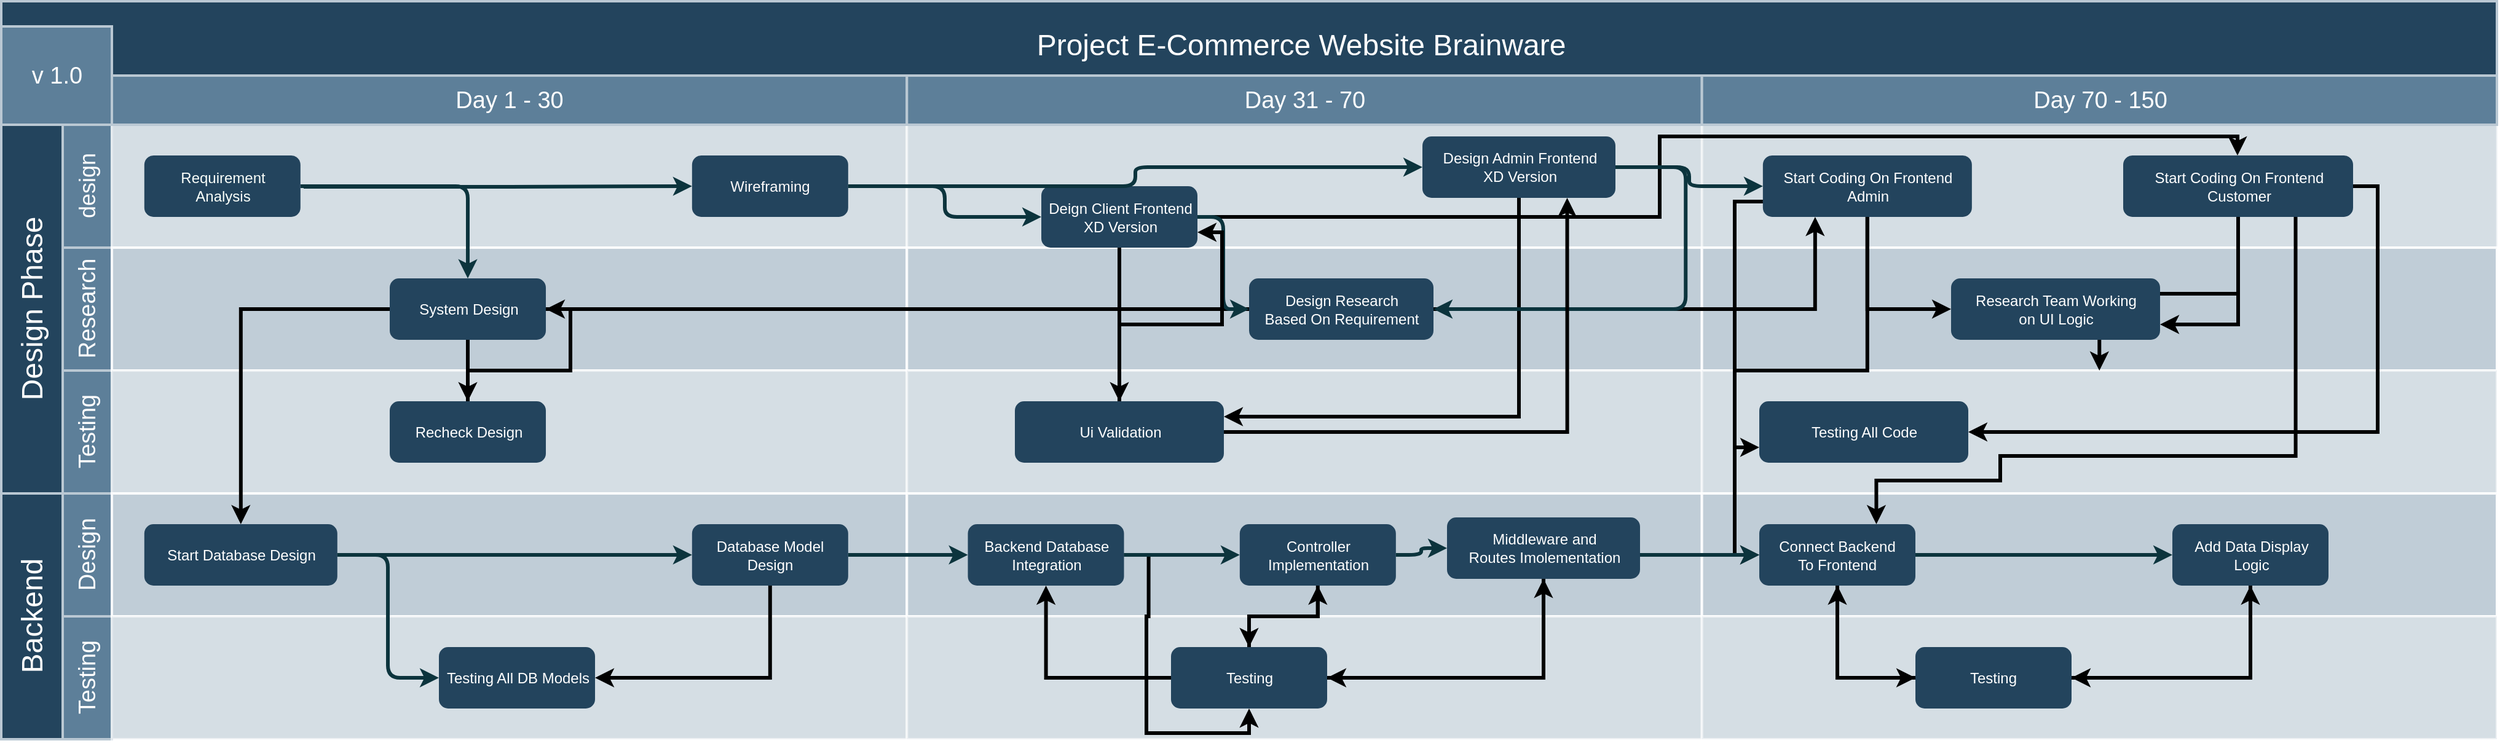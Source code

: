 <mxfile version="14.9.2" type="github"><diagram id="6a731a19-8d31-9384-78a2-239565b7b9f0" name="Page-1"><mxGraphModel dx="1351" dy="-31" grid="1" gridSize="10" guides="1" tooltips="1" connect="1" arrows="1" fold="1" page="1" pageScale="1" pageWidth="1169" pageHeight="827" background="none" math="0" shadow="0"><root><mxCell id="0"/><mxCell id="1" parent="0"/><mxCell id="56" value="Project E-Commerce Website Brainware" style="strokeColor=#BAC8D3;fillColor=#23445D;fontSize=24;strokeWidth=2;fontFamily=Helvetica;html=1;fontColor=#FFFFFF;fontStyle=0;spacingBottom=8;spacingRight=0;spacingLeft=83;" parent="1" vertex="1"><mxGeometry x="180" y="940" width="2030" height="80" as="geometry"/></mxCell><mxCell id="57" value="Design Phase" style="strokeColor=#BAC8D3;fillColor=#23445D;fontSize=24;strokeWidth=2;horizontal=0;fontFamily=Helvetica;html=1;fontColor=#FFFFFF;fontStyle=0" parent="1" vertex="1"><mxGeometry x="180" y="1040.5" width="50" height="300" as="geometry"/></mxCell><mxCell id="58" value="design" style="strokeColor=#BAC8D3;fillColor=#5d7f99;fontSize=18;strokeWidth=2;horizontal=0;fontFamily=Helvetica;html=1;labelBackgroundColor=none;fontColor=#FFFFFF;" parent="1" vertex="1"><mxGeometry x="230" y="1040.5" width="40" height="100" as="geometry"/></mxCell><mxCell id="59" value="v 1.0" style="strokeColor=#BAC8D3;fillColor=#5d7f99;fontSize=19;strokeWidth=2;fontFamily=Helvetica;html=1;labelBackgroundColor=none;fontColor=#FFFFFF;" parent="1" vertex="1"><mxGeometry x="180" y="960.5" width="90" height="80" as="geometry"/></mxCell><mxCell id="60" value="Research" style="strokeColor=#BAC8D3;fillColor=#5d7f99;fontSize=19;strokeWidth=2;horizontal=0;fontFamily=Helvetica;html=1;labelBackgroundColor=none;fontColor=#FFFFFF;" parent="1" vertex="1"><mxGeometry x="230" y="1140.5" width="40" height="100" as="geometry"/></mxCell><mxCell id="61" value="Testing" style="strokeColor=#BAC8D3;fillColor=#5d7f99;fontSize=19;strokeWidth=2;horizontal=0;fontFamily=Helvetica;html=1;labelBackgroundColor=none;fontColor=#FFFFFF;" parent="1" vertex="1"><mxGeometry x="230" y="1240.5" width="40" height="100" as="geometry"/></mxCell><mxCell id="62" value="Testing" style="strokeColor=#BAC8D3;fillColor=#5d7f99;fontSize=19;strokeWidth=2;horizontal=0;fontFamily=Helvetica;html=1;labelBackgroundColor=none;fontColor=#FFFFFF;" parent="1" vertex="1"><mxGeometry x="230" y="1440.5" width="40" height="100" as="geometry"/></mxCell><mxCell id="63" value="Design" style="strokeColor=#BAC8D3;fillColor=#5d7f99;fontSize=19;strokeWidth=2;horizontal=0;fontFamily=Helvetica;html=1;labelBackgroundColor=none;fontColor=#FFFFFF;" parent="1" vertex="1"><mxGeometry x="230" y="1340.5" width="40" height="100" as="geometry"/></mxCell><mxCell id="64" value="Backend" style="strokeColor=#BAC8D3;fillColor=#23445D;fontSize=24;strokeWidth=2;horizontal=0;fontFamily=Helvetica;html=1;fontColor=#FFFFFF;fontStyle=0" parent="1" vertex="1"><mxGeometry x="180" y="1340.5" width="50" height="200" as="geometry"/></mxCell><mxCell id="68" value="" style="strokeColor=#FFFFFF;fillColor=#BAC8D3;fontSize=18;strokeWidth=2;fontFamily=Helvetica;html=1;opacity=60;" parent="1" vertex="1"><mxGeometry x="270" y="1040.5" width="646.667" height="100" as="geometry"/></mxCell><mxCell id="69" value="" style="strokeColor=#FFFFFF;fillColor=#BAC8D3;fontSize=18;strokeWidth=2;fontFamily=Helvetica;html=1;opacity=90;" parent="1" vertex="1"><mxGeometry x="270" y="1140.5" width="646.667" height="100" as="geometry"/></mxCell><mxCell id="70" value="" style="strokeColor=#FFFFFF;fillColor=#BAC8D3;fontSize=18;strokeWidth=2;fontFamily=Helvetica;html=1;opacity=60;" parent="1" vertex="1"><mxGeometry x="270" y="1240.5" width="646.667" height="100" as="geometry"/></mxCell><mxCell id="71" value="" style="strokeColor=#FFFFFF;fillColor=#BAC8D3;fontSize=18;strokeWidth=2;fontFamily=Helvetica;html=1;opacity=90;" parent="1" vertex="1"><mxGeometry x="270" y="1340.5" width="646.667" height="100" as="geometry"/></mxCell><mxCell id="72" value="" style="strokeColor=#FFFFFF;fillColor=#BAC8D3;fontSize=18;strokeWidth=2;fontFamily=Helvetica;html=1;opacity=60;" parent="1" vertex="1"><mxGeometry x="270" y="1440.5" width="646.667" height="100" as="geometry"/></mxCell><mxCell id="75" value="" style="strokeColor=#FFFFFF;fillColor=#BAC8D3;fontSize=18;strokeWidth=2;fontFamily=Helvetica;html=1;opacity=60;" parent="1" vertex="1"><mxGeometry x="916.667" y="1040.5" width="647" height="100" as="geometry"/></mxCell><mxCell id="76" value="" style="strokeColor=#FFFFFF;fillColor=#BAC8D3;fontSize=18;strokeWidth=2;fontFamily=Helvetica;html=1;opacity=90;" parent="1" vertex="1"><mxGeometry x="916.667" y="1140.5" width="646.667" height="100" as="geometry"/></mxCell><mxCell id="77" value="" style="strokeColor=#FFFFFF;fillColor=#BAC8D3;fontSize=18;strokeWidth=2;fontFamily=Helvetica;html=1;opacity=60;" parent="1" vertex="1"><mxGeometry x="916.667" y="1240.5" width="646.667" height="100" as="geometry"/></mxCell><mxCell id="78" value="" style="strokeColor=#FFFFFF;fillColor=#BAC8D3;fontSize=18;strokeWidth=2;fontFamily=Helvetica;html=1;opacity=90;" parent="1" vertex="1"><mxGeometry x="916.667" y="1340.5" width="646.667" height="100" as="geometry"/></mxCell><mxCell id="79" value="" style="strokeColor=#FFFFFF;fillColor=#BAC8D3;fontSize=18;strokeWidth=2;fontFamily=Helvetica;html=1;opacity=60;" parent="1" vertex="1"><mxGeometry x="916.667" y="1440.5" width="646.667" height="100" as="geometry"/></mxCell><mxCell id="82" value="" style="strokeColor=#FFFFFF;fillColor=#BAC8D3;fontSize=18;strokeWidth=2;fontFamily=Helvetica;html=1;opacity=60;" parent="1" vertex="1"><mxGeometry x="1563.333" y="1040.5" width="647" height="100" as="geometry"/></mxCell><mxCell id="83" value="" style="strokeColor=#FFFFFF;fillColor=#BAC8D3;fontSize=18;strokeWidth=2;fontFamily=Helvetica;html=1;opacity=90;" parent="1" vertex="1"><mxGeometry x="1563.333" y="1140.5" width="646.667" height="100" as="geometry"/></mxCell><mxCell id="84" value="" style="strokeColor=#FFFFFF;fillColor=#BAC8D3;fontSize=18;strokeWidth=2;fontFamily=Helvetica;html=1;opacity=60;" parent="1" vertex="1"><mxGeometry x="1563.333" y="1240.5" width="646.667" height="100" as="geometry"/></mxCell><mxCell id="85" value="" style="strokeColor=#FFFFFF;fillColor=#BAC8D3;fontSize=18;strokeWidth=2;fontFamily=Helvetica;html=1;opacity=90;" parent="1" vertex="1"><mxGeometry x="1563.333" y="1340.5" width="646.667" height="100" as="geometry"/></mxCell><mxCell id="86" value="" style="strokeColor=#FFFFFF;fillColor=#BAC8D3;fontSize=18;strokeWidth=2;fontFamily=Helvetica;html=1;opacity=60;" parent="1" vertex="1"><mxGeometry x="1563.333" y="1440.5" width="646.667" height="100" as="geometry"/></mxCell><mxCell id="89" style="edgeStyle=orthogonalEdgeStyle;rounded=1;jumpStyle=none;html=1;exitX=1;exitY=0.5;entryX=0.5;entryY=0;labelBackgroundColor=#ffffff;startArrow=none;startFill=0;endArrow=classic;jettySize=auto;orthogonalLoop=1;strokeColor=#0C343D;strokeWidth=3;fontFamily=Helvetica;fontSize=11;fontColor=#000000;entryDx=0;entryDy=0;" parent="1" source="90" target="92" edge="1"><mxGeometry relative="1" as="geometry"><Array as="points"><mxPoint x="560" y="1091"/></Array></mxGeometry></mxCell><mxCell id="90" value="Requirement &lt;br&gt;Analysis" style="rounded=1;fillColor=#23445D;strokeColor=none;strokeWidth=2;fontFamily=Helvetica;html=1;gradientColor=none;fontColor=#FAFFFA;" parent="1" vertex="1"><mxGeometry x="296.395" y="1065.5" width="127" height="50" as="geometry"/></mxCell><mxCell id="91" value="Wireframing" style="rounded=1;fillColor=#23445D;strokeColor=none;strokeWidth=2;fontFamily=Helvetica;html=1;gradientColor=none;fontColor=#FFFCFC;" parent="1" vertex="1"><mxGeometry x="741.905" y="1065.5" width="127" height="50" as="geometry"/></mxCell><mxCell id="XCGBpQtzSOpOnj4tnFVO-164" style="edgeStyle=orthogonalEdgeStyle;rounded=0;orthogonalLoop=1;jettySize=auto;html=1;entryX=0.5;entryY=0;entryDx=0;entryDy=0;fontSize=10;fontColor=#fff;strokeWidth=3;" parent="1" source="92" target="XCGBpQtzSOpOnj4tnFVO-163" edge="1"><mxGeometry relative="1" as="geometry"/></mxCell><mxCell id="XCGBpQtzSOpOnj4tnFVO-166" style="edgeStyle=orthogonalEdgeStyle;rounded=0;orthogonalLoop=1;jettySize=auto;html=1;entryX=0.25;entryY=1;entryDx=0;entryDy=0;fontSize=10;fontColor=#fff;strokeWidth=3;" parent="1" source="92" target="111" edge="1"><mxGeometry relative="1" as="geometry"/></mxCell><mxCell id="XCGBpQtzSOpOnj4tnFVO-167" style="edgeStyle=orthogonalEdgeStyle;rounded=0;orthogonalLoop=1;jettySize=auto;html=1;fontSize=10;fontColor=#fff;strokeWidth=3;" parent="1" source="92" target="96" edge="1"><mxGeometry relative="1" as="geometry"/></mxCell><mxCell id="92" value="System Design" style="rounded=1;fillColor=#23445D;strokeColor=none;strokeWidth=2;fontFamily=Helvetica;html=1;gradientColor=none;fontColor=#fff;" parent="1" vertex="1"><mxGeometry x="496.004" y="1165.5" width="127" height="50" as="geometry"/></mxCell><mxCell id="XCGBpQtzSOpOnj4tnFVO-161" style="edgeStyle=orthogonalEdgeStyle;rounded=0;orthogonalLoop=1;jettySize=auto;html=1;entryX=1;entryY=0.5;entryDx=0;entryDy=0;fontSize=10;fontColor=#fff;strokeWidth=3;exitX=0.5;exitY=1;exitDx=0;exitDy=0;" parent="1" source="93" target="94" edge="1"><mxGeometry relative="1" as="geometry"/></mxCell><mxCell id="93" value="Database Model&lt;br&gt;Design" style="rounded=1;fillColor=#23445D;strokeColor=none;strokeWidth=2;fontFamily=Helvetica;html=1;gradientColor=none;fontColor=#fff;" parent="1" vertex="1"><mxGeometry x="741.905" y="1365.5" width="127" height="50" as="geometry"/></mxCell><mxCell id="94" value="Testing All DB Models" style="rounded=1;fillColor=#23445D;strokeColor=none;strokeWidth=2;fontFamily=Helvetica;html=1;gradientColor=none;fontColor=#fff;" parent="1" vertex="1"><mxGeometry x="536.005" y="1465.5" width="127" height="50" as="geometry"/></mxCell><mxCell id="96" value="Start Database Design" style="rounded=1;fillColor=#23445D;strokeColor=none;strokeWidth=2;fontFamily=Helvetica;html=1;gradientColor=none;fontColor=#fff;" parent="1" vertex="1"><mxGeometry x="296.39" y="1365.5" width="157" height="50" as="geometry"/></mxCell><mxCell id="XCGBpQtzSOpOnj4tnFVO-144" style="edgeStyle=orthogonalEdgeStyle;rounded=0;orthogonalLoop=1;jettySize=auto;html=1;fontSize=18;fontColor=#fff;strokeWidth=3;" parent="1" source="97" target="XCGBpQtzSOpOnj4tnFVO-143" edge="1"><mxGeometry relative="1" as="geometry"><Array as="points"><mxPoint x="1529" y="1116"/><mxPoint x="1529" y="1050"/><mxPoint x="1999" y="1050"/></Array></mxGeometry></mxCell><mxCell id="XCGBpQtzSOpOnj4tnFVO-154" style="edgeStyle=orthogonalEdgeStyle;rounded=0;orthogonalLoop=1;jettySize=auto;html=1;fontSize=18;fontColor=#fff;strokeWidth=3;" parent="1" source="97" target="XCGBpQtzSOpOnj4tnFVO-153" edge="1"><mxGeometry relative="1" as="geometry"/></mxCell><mxCell id="97" value="Deign Client Frontend&lt;br&gt;XD Version" style="rounded=1;fillColor=#23445D;strokeColor=none;strokeWidth=2;fontFamily=Helvetica;html=1;gradientColor=none;fontColor=#fff;" parent="1" vertex="1"><mxGeometry x="1026.005" y="1090.5" width="127" height="50" as="geometry"/></mxCell><mxCell id="XCGBpQtzSOpOnj4tnFVO-156" style="edgeStyle=orthogonalEdgeStyle;rounded=0;orthogonalLoop=1;jettySize=auto;html=1;entryX=1;entryY=0.25;entryDx=0;entryDy=0;fontSize=18;fontColor=#fff;strokeWidth=3;exitX=0.5;exitY=1;exitDx=0;exitDy=0;" parent="1" source="98" target="XCGBpQtzSOpOnj4tnFVO-153" edge="1"><mxGeometry relative="1" as="geometry"/></mxCell><mxCell id="98" value="Design Admin Frontend&lt;br&gt;XD Version" style="rounded=1;fillColor=#23445D;strokeColor=none;strokeWidth=2;fontFamily=Helvetica;html=1;gradientColor=none;fontColor=#fff;" parent="1" vertex="1"><mxGeometry x="1336" y="1050" width="157" height="50" as="geometry"/></mxCell><mxCell id="XCGBpQtzSOpOnj4tnFVO-171" style="edgeStyle=orthogonalEdgeStyle;rounded=0;orthogonalLoop=1;jettySize=auto;html=1;fontSize=10;fontColor=#fff;strokeWidth=3;" parent="1" source="100" target="102" edge="1"><mxGeometry relative="1" as="geometry"/></mxCell><mxCell id="100" value="Controller&lt;br&gt;Implementation" style="rounded=1;fillColor=#23445D;strokeColor=none;strokeWidth=2;fontFamily=Helvetica;html=1;gradientColor=none;fontColor=#fff;" parent="1" vertex="1"><mxGeometry x="1187.415" y="1365.5" width="127" height="50" as="geometry"/></mxCell><mxCell id="XCGBpQtzSOpOnj4tnFVO-168" style="edgeStyle=orthogonalEdgeStyle;rounded=0;orthogonalLoop=1;jettySize=auto;html=1;fontSize=10;fontColor=#fff;strokeWidth=3;" parent="1" source="102" target="104" edge="1"><mxGeometry relative="1" as="geometry"/></mxCell><mxCell id="XCGBpQtzSOpOnj4tnFVO-170" style="edgeStyle=orthogonalEdgeStyle;rounded=0;orthogonalLoop=1;jettySize=auto;html=1;fontSize=10;fontColor=#fff;strokeWidth=3;" parent="1" source="102" target="105" edge="1"><mxGeometry relative="1" as="geometry"/></mxCell><mxCell id="XCGBpQtzSOpOnj4tnFVO-172" style="edgeStyle=orthogonalEdgeStyle;rounded=0;orthogonalLoop=1;jettySize=auto;html=1;fontSize=10;fontColor=#fff;strokeWidth=3;" parent="1" source="102" target="100" edge="1"><mxGeometry relative="1" as="geometry"/></mxCell><mxCell id="102" value="Testing" style="rounded=1;fillColor=#23445D;strokeColor=none;strokeWidth=2;fontFamily=Helvetica;html=1;gradientColor=none;fontColor=#fff;" parent="1" vertex="1"><mxGeometry x="1131.499" y="1465.5" width="127" height="50" as="geometry"/></mxCell><mxCell id="XCGBpQtzSOpOnj4tnFVO-169" style="edgeStyle=orthogonalEdgeStyle;rounded=0;orthogonalLoop=1;jettySize=auto;html=1;entryX=0.5;entryY=1;entryDx=0;entryDy=0;fontSize=10;fontColor=#fff;strokeWidth=3;" parent="1" source="104" target="102" edge="1"><mxGeometry relative="1" as="geometry"/></mxCell><mxCell id="104" value="Backend Database&lt;br&gt;Integration" style="rounded=1;fillColor=#23445D;strokeColor=none;strokeWidth=2;fontFamily=Helvetica;html=1;gradientColor=none;fontColor=#fff;" parent="1" vertex="1"><mxGeometry x="966.259" y="1365.5" width="127" height="50" as="geometry"/></mxCell><mxCell id="XCGBpQtzSOpOnj4tnFVO-173" style="edgeStyle=orthogonalEdgeStyle;rounded=0;orthogonalLoop=1;jettySize=auto;html=1;entryX=1;entryY=0.5;entryDx=0;entryDy=0;fontSize=10;fontColor=#fff;strokeWidth=3;exitX=0.5;exitY=1;exitDx=0;exitDy=0;" parent="1" source="105" target="102" edge="1"><mxGeometry relative="1" as="geometry"><Array as="points"><mxPoint x="1435" y="1491"/></Array></mxGeometry></mxCell><mxCell id="105" value="Middleware and&lt;br&gt;Routes Imolementation" style="rounded=1;fillColor=#23445D;strokeColor=none;strokeWidth=2;fontFamily=Helvetica;html=1;gradientColor=none;fontColor=#fff;" parent="1" vertex="1"><mxGeometry x="1356" y="1360" width="157" height="50" as="geometry"/></mxCell><mxCell id="XCGBpQtzSOpOnj4tnFVO-177" style="edgeStyle=orthogonalEdgeStyle;rounded=0;orthogonalLoop=1;jettySize=auto;html=1;entryX=0;entryY=0.5;entryDx=0;entryDy=0;fontSize=10;fontColor=#fff;strokeWidth=3;" parent="1" source="106" target="XCGBpQtzSOpOnj4tnFVO-176" edge="1"><mxGeometry relative="1" as="geometry"/></mxCell><mxCell id="106" value="Connect Backend&lt;br&gt;To Frontend" style="rounded=1;fillColor=#23445D;strokeColor=none;strokeWidth=2;gradientColor=none;fontFamily=Helvetica;html=1;fontColor=#fff;" parent="1" vertex="1"><mxGeometry x="1609.995" y="1365.5" width="127" height="50" as="geometry"/></mxCell><mxCell id="XCGBpQtzSOpOnj4tnFVO-178" style="edgeStyle=orthogonalEdgeStyle;rounded=0;orthogonalLoop=1;jettySize=auto;html=1;entryX=1;entryY=0.5;entryDx=0;entryDy=0;fontSize=10;fontColor=#fff;strokeWidth=3;exitX=0.5;exitY=1;exitDx=0;exitDy=0;" parent="1" source="107" target="XCGBpQtzSOpOnj4tnFVO-176" edge="1"><mxGeometry relative="1" as="geometry"/></mxCell><mxCell id="107" value="Add Data Display&lt;br&gt;Logic" style="rounded=1;fillColor=#23445D;strokeColor=none;strokeWidth=2;gradientColor=none;fontFamily=Helvetica;html=1;fontColor=#fff;" parent="1" vertex="1"><mxGeometry x="1946.002" y="1365.5" width="127" height="50" as="geometry"/></mxCell><mxCell id="108" value="Design Research&lt;br&gt;Based On Requirement" style="rounded=1;fillColor=#23445D;strokeColor=none;strokeWidth=2;gradientColor=none;fontFamily=Helvetica;html=1;fontColor=#fff;" parent="1" vertex="1"><mxGeometry x="1195" y="1165.5" width="150" height="50" as="geometry"/></mxCell><mxCell id="XCGBpQtzSOpOnj4tnFVO-147" style="edgeStyle=orthogonalEdgeStyle;rounded=0;orthogonalLoop=1;jettySize=auto;html=1;entryX=0;entryY=0.5;entryDx=0;entryDy=0;fontSize=18;fontColor=#fff;strokeWidth=3;" parent="1" source="111" target="XCGBpQtzSOpOnj4tnFVO-145" edge="1"><mxGeometry relative="1" as="geometry"/></mxCell><mxCell id="XCGBpQtzSOpOnj4tnFVO-150" style="edgeStyle=orthogonalEdgeStyle;rounded=0;orthogonalLoop=1;jettySize=auto;html=1;entryX=0;entryY=0.75;entryDx=0;entryDy=0;fontSize=18;fontColor=#fff;strokeWidth=3;exitX=0;exitY=0.75;exitDx=0;exitDy=0;" parent="1" source="111" target="XCGBpQtzSOpOnj4tnFVO-148" edge="1"><mxGeometry relative="1" as="geometry"/></mxCell><mxCell id="XCGBpQtzSOpOnj4tnFVO-174" style="edgeStyle=orthogonalEdgeStyle;rounded=0;orthogonalLoop=1;jettySize=auto;html=1;entryX=0;entryY=0.5;entryDx=0;entryDy=0;fontSize=10;fontColor=#fff;strokeWidth=3;" parent="1" source="111" target="106" edge="1"><mxGeometry relative="1" as="geometry"/></mxCell><mxCell id="111" value="Start Coding On Frontend&lt;br&gt;Admin" style="rounded=1;fillColor=#23445D;strokeColor=none;strokeWidth=2;gradientColor=none;fontFamily=Helvetica;html=1;fontColor=#fff;" parent="1" vertex="1"><mxGeometry x="1612.93" y="1065.5" width="170" height="50" as="geometry"/></mxCell><mxCell id="114" value="" style="edgeStyle=elbowEdgeStyle;elbow=horizontal;strokeWidth=3;strokeColor=#0C343D;fontFamily=Helvetica;html=1;" parent="1" target="91" edge="1"><mxGeometry x="32.449" y="940.5" width="131.973" height="100" as="geometry"><mxPoint x="426" y="1091" as="sourcePoint"/><mxPoint x="164.422" y="940.5" as="targetPoint"/></mxGeometry></mxCell><mxCell id="116" value="" style="edgeStyle=elbowEdgeStyle;elbow=horizontal;strokeWidth=3;strokeColor=#0C343D;fontFamily=Helvetica;html=1;" parent="1" source="96" target="93" edge="1"><mxGeometry x="32.449" y="940.5" width="131.973" height="100" as="geometry"><mxPoint x="32.449" y="1040.5" as="sourcePoint"/><mxPoint x="164.422" y="940.5" as="targetPoint"/></mxGeometry></mxCell><mxCell id="117" value="" style="edgeStyle=elbowEdgeStyle;elbow=horizontal;strokeWidth=3;strokeColor=#0C343D;fontFamily=Helvetica;html=1;" parent="1" source="96" target="94" edge="1"><mxGeometry x="32.449" y="940.5" width="131.973" height="100" as="geometry"><mxPoint x="32.449" y="1040.5" as="sourcePoint"/><mxPoint x="164.422" y="940.5" as="targetPoint"/></mxGeometry></mxCell><mxCell id="119" value="" style="edgeStyle=elbowEdgeStyle;elbow=horizontal;strokeWidth=3;strokeColor=#0C343D;fontFamily=Helvetica;html=1;" parent="1" source="91" target="97" edge="1"><mxGeometry x="32.449" y="940.5" width="131.973" height="100" as="geometry"><mxPoint x="32.449" y="1040.5" as="sourcePoint"/><mxPoint x="164.422" y="940.5" as="targetPoint"/></mxGeometry></mxCell><mxCell id="120" value="" style="edgeStyle=elbowEdgeStyle;elbow=horizontal;strokeWidth=3;strokeColor=#0C343D;fontFamily=Helvetica;html=1;" parent="1" source="93" target="104" edge="1"><mxGeometry x="32.449" y="940.5" width="131.973" height="100" as="geometry"><mxPoint x="32.449" y="1040.5" as="sourcePoint"/><mxPoint x="164.422" y="940.5" as="targetPoint"/></mxGeometry></mxCell><mxCell id="121" value="" style="edgeStyle=elbowEdgeStyle;elbow=horizontal;strokeWidth=3;strokeColor=#0C343D;fontFamily=Helvetica;html=1;" parent="1" source="104" target="100" edge="1"><mxGeometry x="32.449" y="940.5" width="131.973" height="100" as="geometry"><mxPoint x="32.449" y="1040.5" as="sourcePoint"/><mxPoint x="164.422" y="940.5" as="targetPoint"/></mxGeometry></mxCell><mxCell id="122" value="" style="edgeStyle=elbowEdgeStyle;elbow=horizontal;strokeWidth=3;strokeColor=#0C343D;fontFamily=Helvetica;html=1;" parent="1" source="91" target="98" edge="1"><mxGeometry x="32.449" y="940.5" width="131.973" height="100" as="geometry"><mxPoint x="32.449" y="1040.5" as="sourcePoint"/><mxPoint x="164.422" y="940.5" as="targetPoint"/></mxGeometry></mxCell><mxCell id="132" value="" style="edgeStyle=elbowEdgeStyle;elbow=horizontal;strokeWidth=3;strokeColor=#0C343D;fontFamily=Helvetica;html=1;" parent="1" source="100" target="105" edge="1"><mxGeometry x="32.449" y="940.5" width="131.973" height="100" as="geometry"><mxPoint x="32.449" y="1040.5" as="sourcePoint"/><mxPoint x="164.422" y="940.5" as="targetPoint"/></mxGeometry></mxCell><mxCell id="133" value="" style="edgeStyle=elbowEdgeStyle;elbow=horizontal;strokeWidth=3;strokeColor=#0C343D;fontFamily=Helvetica;html=1;" parent="1" source="97" target="108" edge="1"><mxGeometry x="32.449" y="940.5" width="131.973" height="100" as="geometry"><mxPoint x="32.449" y="1040.5" as="sourcePoint"/><mxPoint x="164.422" y="940.5" as="targetPoint"/></mxGeometry></mxCell><mxCell id="134" value="" style="edgeStyle=elbowEdgeStyle;elbow=horizontal;strokeWidth=3;strokeColor=#0C343D;fontFamily=Helvetica;html=1;" parent="1" source="98" target="108" edge="1"><mxGeometry x="32.449" y="940.5" width="131.973" height="100" as="geometry"><mxPoint x="32.449" y="1040.5" as="sourcePoint"/><mxPoint x="164.422" y="940.5" as="targetPoint"/><Array as="points"><mxPoint x="1550.136" y="1140.5"/></Array></mxGeometry></mxCell><mxCell id="135" value="" style="edgeStyle=elbowEdgeStyle;elbow=horizontal;strokeWidth=3;strokeColor=#0C343D;fontFamily=Helvetica;html=1;" parent="1" source="98" target="111" edge="1"><mxGeometry x="32.449" y="940.5" width="131.973" height="100" as="geometry"><mxPoint x="32.449" y="1040.5" as="sourcePoint"/><mxPoint x="164.422" y="940.5" as="targetPoint"/></mxGeometry></mxCell><mxCell id="138" value="" style="edgeStyle=elbowEdgeStyle;elbow=horizontal;strokeWidth=3;strokeColor=#0C343D;fontFamily=Helvetica;html=1;" parent="1" source="106" target="107" edge="1"><mxGeometry x="32.449" y="940.5" width="131.973" height="100" as="geometry"><mxPoint x="32.449" y="1040.5" as="sourcePoint"/><mxPoint x="164.422" y="940.5" as="targetPoint"/></mxGeometry></mxCell><mxCell id="139" value="" style="edgeStyle=elbowEdgeStyle;elbow=horizontal;strokeWidth=3;strokeColor=#0C343D;fontFamily=Helvetica;html=1;" parent="1" source="105" target="106" edge="1"><mxGeometry x="32.449" y="940.5" width="131.973" height="100" as="geometry"><mxPoint x="32.449" y="1040.5" as="sourcePoint"/><mxPoint x="164.422" y="940.5" as="targetPoint"/><Array as="points"><mxPoint x="1550.136" y="1390.5"/></Array></mxGeometry></mxCell><mxCell id="140" value="" style="group" parent="1" vertex="1" connectable="0"><mxGeometry x="270" y="1000.5" width="646.667" height="40" as="geometry"/></mxCell><mxCell id="141" value="Day 1 - 30" style="strokeColor=#BAC8D3;fillColor=#5d7f99;fontSize=19;strokeWidth=2;fontFamily=Helvetica;html=1;labelBackgroundColor=none;fontColor=#FFFFFF;" parent="140" vertex="1"><mxGeometry width="646.666" height="40" as="geometry"/></mxCell><mxCell id="142" value="Day 31 - 70" style="strokeColor=#BAC8D3;fillColor=#5d7f99;fontSize=19;strokeWidth=2;fontFamily=Helvetica;html=1;labelBackgroundColor=none;fontColor=#FFFFFF;" parent="140" vertex="1"><mxGeometry x="646.666" width="646.666" height="40" as="geometry"/></mxCell><mxCell id="143" value="Day 70 - 150" style="strokeColor=#BAC8D3;fillColor=#5d7f99;fontSize=19;strokeWidth=2;fontFamily=Helvetica;html=1;labelBackgroundColor=none;fontColor=#FFFFFF;" parent="140" vertex="1"><mxGeometry x="1293.331" width="646.667" height="40" as="geometry"/></mxCell><mxCell id="XCGBpQtzSOpOnj4tnFVO-146" style="edgeStyle=orthogonalEdgeStyle;rounded=0;orthogonalLoop=1;jettySize=auto;html=1;entryX=1;entryY=0.75;entryDx=0;entryDy=0;fontSize=18;fontColor=#fff;strokeWidth=3;" parent="1" source="XCGBpQtzSOpOnj4tnFVO-143" target="XCGBpQtzSOpOnj4tnFVO-145" edge="1"><mxGeometry relative="1" as="geometry"/></mxCell><mxCell id="XCGBpQtzSOpOnj4tnFVO-151" style="edgeStyle=orthogonalEdgeStyle;rounded=0;orthogonalLoop=1;jettySize=auto;html=1;fontSize=18;fontColor=#fff;strokeWidth=3;" parent="1" source="XCGBpQtzSOpOnj4tnFVO-143" target="84" edge="1"><mxGeometry relative="1" as="geometry"/></mxCell><mxCell id="XCGBpQtzSOpOnj4tnFVO-152" style="edgeStyle=orthogonalEdgeStyle;rounded=0;orthogonalLoop=1;jettySize=auto;html=1;entryX=1;entryY=0.5;entryDx=0;entryDy=0;fontSize=18;fontColor=#fff;strokeWidth=3;exitX=1;exitY=0.5;exitDx=0;exitDy=0;" parent="1" source="XCGBpQtzSOpOnj4tnFVO-143" target="XCGBpQtzSOpOnj4tnFVO-148" edge="1"><mxGeometry relative="1" as="geometry"/></mxCell><mxCell id="XCGBpQtzSOpOnj4tnFVO-175" style="edgeStyle=orthogonalEdgeStyle;rounded=0;orthogonalLoop=1;jettySize=auto;html=1;entryX=0.75;entryY=0;entryDx=0;entryDy=0;fontSize=10;fontColor=#fff;strokeWidth=3;exitX=0.75;exitY=1;exitDx=0;exitDy=0;" parent="1" source="XCGBpQtzSOpOnj4tnFVO-143" target="106" edge="1"><mxGeometry relative="1" as="geometry"><Array as="points"><mxPoint x="2046" y="1310"/><mxPoint x="1806" y="1310"/><mxPoint x="1806" y="1330"/><mxPoint x="1705" y="1330"/></Array></mxGeometry></mxCell><mxCell id="XCGBpQtzSOpOnj4tnFVO-143" value="Start Coding On Frontend&lt;br&gt;Customer" style="rounded=1;fillColor=#23445D;strokeColor=none;strokeWidth=2;gradientColor=none;fontFamily=Helvetica;html=1;fontColor=#fff;" parent="1" vertex="1"><mxGeometry x="1906" y="1065.5" width="187" height="50" as="geometry"/></mxCell><mxCell id="XCGBpQtzSOpOnj4tnFVO-145" value="Research Team Working&lt;br&gt;on UI Logic" style="rounded=1;fillColor=#23445D;strokeColor=none;strokeWidth=2;gradientColor=none;fontFamily=Helvetica;html=1;fontColor=#fff;" parent="1" vertex="1"><mxGeometry x="1766" y="1165.5" width="170" height="50" as="geometry"/></mxCell><mxCell id="XCGBpQtzSOpOnj4tnFVO-148" value="Testing All Code" style="rounded=1;fillColor=#23445D;strokeColor=none;strokeWidth=2;gradientColor=none;fontFamily=Helvetica;html=1;fontColor=#fff;" parent="1" vertex="1"><mxGeometry x="1610" y="1265.5" width="170" height="50" as="geometry"/></mxCell><mxCell id="XCGBpQtzSOpOnj4tnFVO-157" style="edgeStyle=orthogonalEdgeStyle;rounded=0;orthogonalLoop=1;jettySize=auto;html=1;entryX=0.75;entryY=1;entryDx=0;entryDy=0;fontSize=18;fontColor=#fff;strokeWidth=3;" parent="1" source="XCGBpQtzSOpOnj4tnFVO-153" target="98" edge="1"><mxGeometry relative="1" as="geometry"/></mxCell><mxCell id="XCGBpQtzSOpOnj4tnFVO-159" style="edgeStyle=orthogonalEdgeStyle;rounded=0;orthogonalLoop=1;jettySize=auto;html=1;entryX=1;entryY=0.75;entryDx=0;entryDy=0;fontSize=18;fontColor=#fff;strokeWidth=3;" parent="1" source="XCGBpQtzSOpOnj4tnFVO-153" target="97" edge="1"><mxGeometry relative="1" as="geometry"/></mxCell><mxCell id="XCGBpQtzSOpOnj4tnFVO-153" value="Ui Validation" style="rounded=1;fillColor=#23445D;strokeColor=none;strokeWidth=2;gradientColor=none;fontFamily=Helvetica;html=1;fontColor=#fff;" parent="1" vertex="1"><mxGeometry x="1004.5" y="1265.5" width="170" height="50" as="geometry"/></mxCell><mxCell id="XCGBpQtzSOpOnj4tnFVO-165" style="edgeStyle=orthogonalEdgeStyle;rounded=0;orthogonalLoop=1;jettySize=auto;html=1;entryX=1;entryY=0.5;entryDx=0;entryDy=0;fontSize=10;fontColor=#fff;strokeWidth=3;" parent="1" source="XCGBpQtzSOpOnj4tnFVO-163" target="92" edge="1"><mxGeometry relative="1" as="geometry"/></mxCell><mxCell id="XCGBpQtzSOpOnj4tnFVO-163" value="Recheck Design" style="rounded=1;fillColor=#23445D;strokeColor=none;strokeWidth=2;fontFamily=Helvetica;html=1;gradientColor=none;fontColor=#fff;" parent="1" vertex="1"><mxGeometry x="496.004" y="1265.5" width="127" height="50" as="geometry"/></mxCell><mxCell id="XCGBpQtzSOpOnj4tnFVO-179" style="edgeStyle=orthogonalEdgeStyle;rounded=0;orthogonalLoop=1;jettySize=auto;html=1;entryX=0.5;entryY=1;entryDx=0;entryDy=0;fontSize=10;fontColor=#fff;strokeWidth=3;" parent="1" source="XCGBpQtzSOpOnj4tnFVO-176" target="107" edge="1"><mxGeometry relative="1" as="geometry"/></mxCell><mxCell id="XCGBpQtzSOpOnj4tnFVO-180" style="edgeStyle=orthogonalEdgeStyle;rounded=0;orthogonalLoop=1;jettySize=auto;html=1;entryX=0.5;entryY=1;entryDx=0;entryDy=0;fontSize=10;fontColor=#fff;strokeWidth=3;" parent="1" source="XCGBpQtzSOpOnj4tnFVO-176" target="106" edge="1"><mxGeometry relative="1" as="geometry"><Array as="points"><mxPoint x="1674" y="1491"/></Array></mxGeometry></mxCell><mxCell id="XCGBpQtzSOpOnj4tnFVO-176" value="Testing" style="rounded=1;fillColor=#23445D;strokeColor=none;strokeWidth=2;fontFamily=Helvetica;html=1;gradientColor=none;fontColor=#fff;" parent="1" vertex="1"><mxGeometry x="1736.999" y="1465.5" width="127" height="50" as="geometry"/></mxCell></root></mxGraphModel></diagram></mxfile>